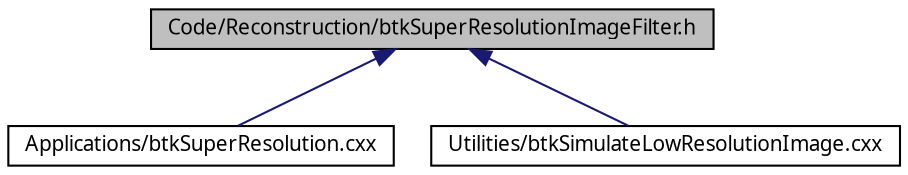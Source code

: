 digraph G
{
  edge [fontname="FreeSans.ttf",fontsize="10",labelfontname="FreeSans.ttf",labelfontsize="10"];
  node [fontname="FreeSans.ttf",fontsize="10",shape=record];
  Node1 [label="Code/Reconstruction/btkSuperResolutionImageFilter.h",height=0.2,width=0.4,color="black", fillcolor="grey75", style="filled" fontcolor="black"];
  Node1 -> Node2 [dir=back,color="midnightblue",fontsize="10",style="solid",fontname="FreeSans.ttf"];
  Node2 [label="Applications/btkSuperResolution.cxx",height=0.2,width=0.4,color="black", fillcolor="white", style="filled",URL="$btk_super_resolution_8cxx.html"];
  Node1 -> Node3 [dir=back,color="midnightblue",fontsize="10",style="solid",fontname="FreeSans.ttf"];
  Node3 [label="Utilities/btkSimulateLowResolutionImage.cxx",height=0.2,width=0.4,color="black", fillcolor="white", style="filled",URL="$btk_simulate_low_resolution_image_8cxx.html"];
}

